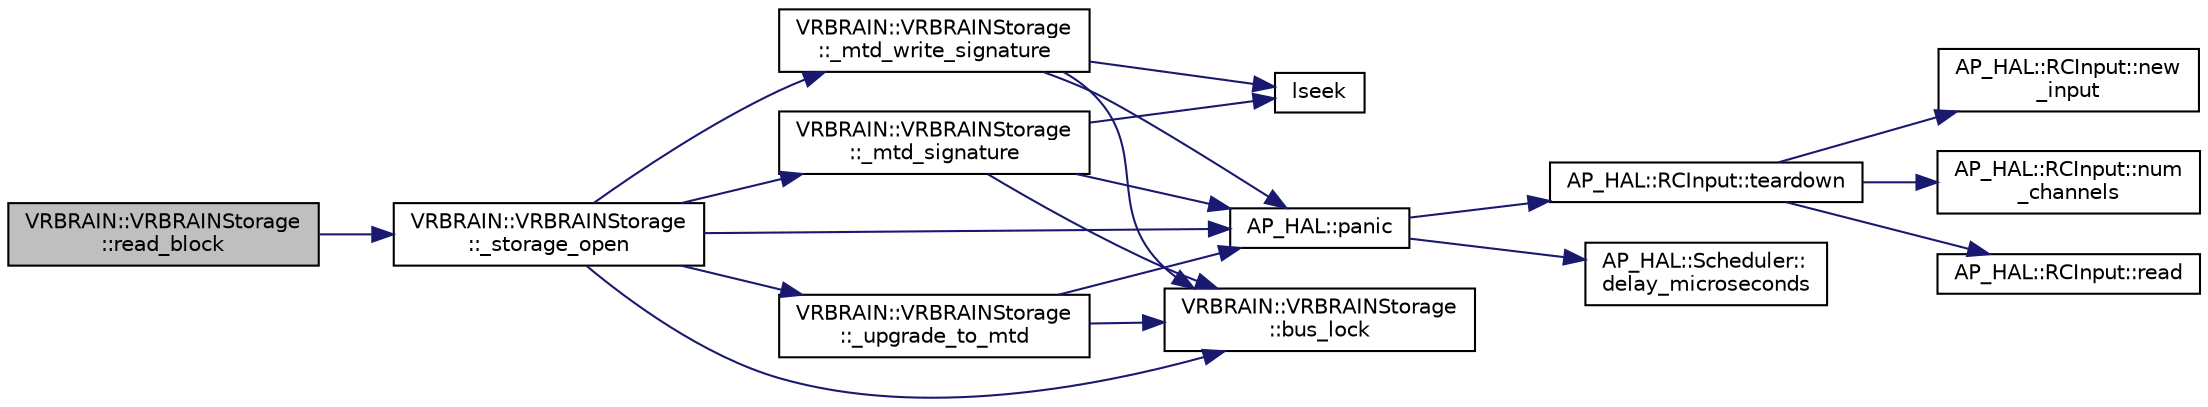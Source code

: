 digraph "VRBRAIN::VRBRAINStorage::read_block"
{
 // INTERACTIVE_SVG=YES
  edge [fontname="Helvetica",fontsize="10",labelfontname="Helvetica",labelfontsize="10"];
  node [fontname="Helvetica",fontsize="10",shape=record];
  rankdir="LR";
  Node1 [label="VRBRAIN::VRBRAINStorage\l::read_block",height=0.2,width=0.4,color="black", fillcolor="grey75", style="filled", fontcolor="black"];
  Node1 -> Node2 [color="midnightblue",fontsize="10",style="solid",fontname="Helvetica"];
  Node2 [label="VRBRAIN::VRBRAINStorage\l::_storage_open",height=0.2,width=0.4,color="black", fillcolor="white", style="filled",URL="$classVRBRAIN_1_1VRBRAINStorage.html#a199499086a60ba9fe48108bb86658c76"];
  Node2 -> Node3 [color="midnightblue",fontsize="10",style="solid",fontname="Helvetica"];
  Node3 [label="AP_HAL::panic",height=0.2,width=0.4,color="black", fillcolor="white", style="filled",URL="$namespaceAP__HAL.html#a71832f03d849a0c088f04fc98d3c8143"];
  Node3 -> Node4 [color="midnightblue",fontsize="10",style="solid",fontname="Helvetica"];
  Node4 [label="AP_HAL::RCInput::teardown",height=0.2,width=0.4,color="black", fillcolor="white", style="filled",URL="$classAP__HAL_1_1RCInput.html#a2bea13d38f2b9ae8bf5193a3a69f0a31"];
  Node4 -> Node5 [color="midnightblue",fontsize="10",style="solid",fontname="Helvetica"];
  Node5 [label="AP_HAL::RCInput::new\l_input",height=0.2,width=0.4,color="black", fillcolor="white", style="filled",URL="$classAP__HAL_1_1RCInput.html#aee1fade33080edef83dd7db0fad0f7da"];
  Node4 -> Node6 [color="midnightblue",fontsize="10",style="solid",fontname="Helvetica"];
  Node6 [label="AP_HAL::RCInput::num\l_channels",height=0.2,width=0.4,color="black", fillcolor="white", style="filled",URL="$classAP__HAL_1_1RCInput.html#ae55f959c6115c1f41783af3a2b6c4fcd"];
  Node4 -> Node7 [color="midnightblue",fontsize="10",style="solid",fontname="Helvetica"];
  Node7 [label="AP_HAL::RCInput::read",height=0.2,width=0.4,color="black", fillcolor="white", style="filled",URL="$classAP__HAL_1_1RCInput.html#a078fd7e6d2e6a899009ec674a8e03498"];
  Node3 -> Node8 [color="midnightblue",fontsize="10",style="solid",fontname="Helvetica"];
  Node8 [label="AP_HAL::Scheduler::\ldelay_microseconds",height=0.2,width=0.4,color="black", fillcolor="white", style="filled",URL="$classAP__HAL_1_1Scheduler.html#a78c4f1b1f192ac1c99544b6cc8f099b0"];
  Node2 -> Node9 [color="midnightblue",fontsize="10",style="solid",fontname="Helvetica"];
  Node9 [label="VRBRAIN::VRBRAINStorage\l::_mtd_signature",height=0.2,width=0.4,color="black", fillcolor="white", style="filled",URL="$classVRBRAIN_1_1VRBRAINStorage.html#aaccbdf62aae457c36359ad169fa45697"];
  Node9 -> Node3 [color="midnightblue",fontsize="10",style="solid",fontname="Helvetica"];
  Node9 -> Node10 [color="midnightblue",fontsize="10",style="solid",fontname="Helvetica"];
  Node10 [label="lseek",height=0.2,width=0.4,color="black", fillcolor="white", style="filled",URL="$replace_8h.html#a5be409c8d98c21628b77dfb6b2b8f1e9"];
  Node9 -> Node11 [color="midnightblue",fontsize="10",style="solid",fontname="Helvetica"];
  Node11 [label="VRBRAIN::VRBRAINStorage\l::bus_lock",height=0.2,width=0.4,color="black", fillcolor="white", style="filled",URL="$classVRBRAIN_1_1VRBRAINStorage.html#aad70e18bd11ba94c698dbeec3f9bcc25"];
  Node2 -> Node12 [color="midnightblue",fontsize="10",style="solid",fontname="Helvetica"];
  Node12 [label="VRBRAIN::VRBRAINStorage\l::_upgrade_to_mtd",height=0.2,width=0.4,color="black", fillcolor="white", style="filled",URL="$classVRBRAIN_1_1VRBRAINStorage.html#a649123a2f76269f7cf7eeda0d03aa097"];
  Node12 -> Node3 [color="midnightblue",fontsize="10",style="solid",fontname="Helvetica"];
  Node12 -> Node11 [color="midnightblue",fontsize="10",style="solid",fontname="Helvetica"];
  Node2 -> Node13 [color="midnightblue",fontsize="10",style="solid",fontname="Helvetica"];
  Node13 [label="VRBRAIN::VRBRAINStorage\l::_mtd_write_signature",height=0.2,width=0.4,color="black", fillcolor="white", style="filled",URL="$classVRBRAIN_1_1VRBRAINStorage.html#a52bfd09952ba4b350b995201b61440a3"];
  Node13 -> Node3 [color="midnightblue",fontsize="10",style="solid",fontname="Helvetica"];
  Node13 -> Node10 [color="midnightblue",fontsize="10",style="solid",fontname="Helvetica"];
  Node13 -> Node11 [color="midnightblue",fontsize="10",style="solid",fontname="Helvetica"];
  Node2 -> Node11 [color="midnightblue",fontsize="10",style="solid",fontname="Helvetica"];
}
